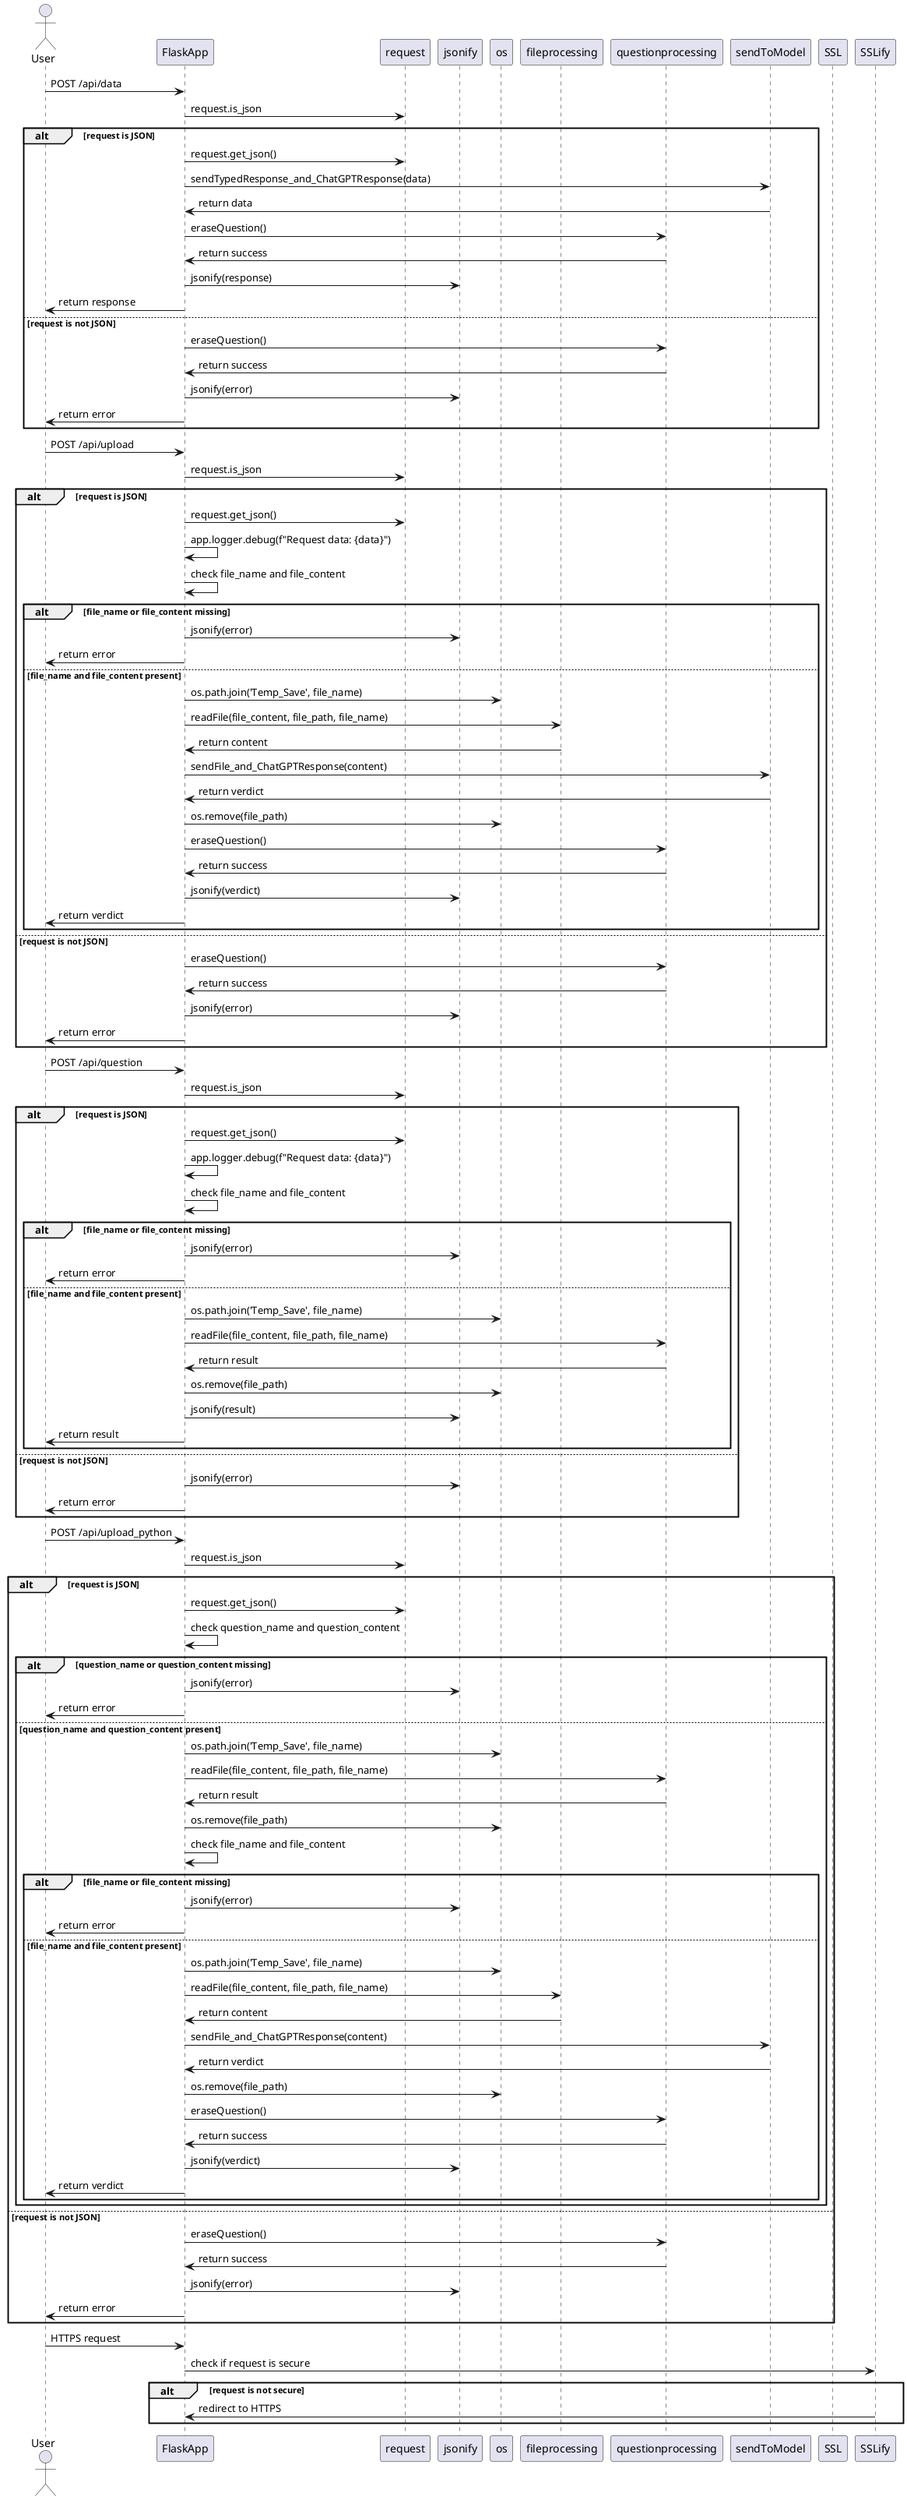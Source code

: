 @startuml
actor User
participant FlaskApp
participant request
participant jsonify
participant os
participant fileprocessing
participant questionprocessing
participant sendToModel
participant SSL
participant SSLify

User -> FlaskApp: POST /api/data
FlaskApp -> request: request.is_json
alt request is JSON
    FlaskApp -> request: request.get_json()
    FlaskApp -> sendToModel: sendTypedResponse_and_ChatGPTResponse(data)
    sendToModel -> FlaskApp: return data
    FlaskApp -> questionprocessing: eraseQuestion()
    questionprocessing -> FlaskApp: return success
    FlaskApp -> jsonify: jsonify(response)
    FlaskApp -> User: return response
else request is not JSON
    FlaskApp -> questionprocessing: eraseQuestion()
    questionprocessing -> FlaskApp: return success
    FlaskApp -> jsonify: jsonify(error)
    FlaskApp -> User: return error
end

User -> FlaskApp: POST /api/upload
FlaskApp -> request: request.is_json
alt request is JSON
    FlaskApp -> request: request.get_json()
    FlaskApp -> FlaskApp: app.logger.debug(f"Request data: {data}")
    FlaskApp -> FlaskApp: check file_name and file_content
    alt file_name or file_content missing
        FlaskApp -> jsonify: jsonify(error)
        FlaskApp -> User: return error
    else file_name and file_content present
        FlaskApp -> os: os.path.join('Temp_Save', file_name)
        FlaskApp -> fileprocessing: readFile(file_content, file_path, file_name)
        fileprocessing -> FlaskApp: return content
        FlaskApp -> sendToModel: sendFile_and_ChatGPTResponse(content)
        sendToModel -> FlaskApp: return verdict
        FlaskApp -> os: os.remove(file_path)
        FlaskApp -> questionprocessing: eraseQuestion()
        questionprocessing -> FlaskApp: return success
        FlaskApp -> jsonify: jsonify(verdict)
        FlaskApp -> User: return verdict
    end
else request is not JSON
    FlaskApp -> questionprocessing: eraseQuestion()
    questionprocessing -> FlaskApp: return success
    FlaskApp -> jsonify: jsonify(error)
    FlaskApp -> User: return error
end

User -> FlaskApp: POST /api/question
FlaskApp -> request: request.is_json
alt request is JSON
    FlaskApp -> request: request.get_json()
    FlaskApp -> FlaskApp: app.logger.debug(f"Request data: {data}")
    FlaskApp -> FlaskApp: check file_name and file_content
    alt file_name or file_content missing
        FlaskApp -> jsonify: jsonify(error)
        FlaskApp -> User: return error
    else file_name and file_content present
        FlaskApp -> os: os.path.join('Temp_Save', file_name)
        FlaskApp -> questionprocessing: readFile(file_content, file_path, file_name)
        questionprocessing -> FlaskApp: return result
        FlaskApp -> os: os.remove(file_path)
        FlaskApp -> jsonify: jsonify(result)
        FlaskApp -> User: return result
    end
else request is not JSON
    FlaskApp -> jsonify: jsonify(error)
    FlaskApp -> User: return error
end

User -> FlaskApp: POST /api/upload_python
FlaskApp -> request: request.is_json
alt request is JSON
    FlaskApp -> request: request.get_json()
    FlaskApp -> FlaskApp: check question_name and question_content
    alt question_name or question_content missing
        FlaskApp -> jsonify: jsonify(error)
        FlaskApp -> User: return error
    else question_name and question_content present
        FlaskApp -> os: os.path.join('Temp_Save', file_name)
        FlaskApp -> questionprocessing: readFile(file_content, file_path, file_name)
        questionprocessing -> FlaskApp: return result
        FlaskApp -> os: os.remove(file_path)
        FlaskApp -> FlaskApp: check file_name and file_content
        alt file_name or file_content missing
            FlaskApp -> jsonify: jsonify(error)
            FlaskApp -> User: return error
        else file_name and file_content present
            FlaskApp -> os: os.path.join('Temp_Save', file_name)
            FlaskApp -> fileprocessing: readFile(file_content, file_path, file_name)
            fileprocessing -> FlaskApp: return content
            FlaskApp -> sendToModel: sendFile_and_ChatGPTResponse(content)
            sendToModel -> FlaskApp: return verdict
            FlaskApp -> os: os.remove(file_path)
            FlaskApp -> questionprocessing: eraseQuestion()
            questionprocessing -> FlaskApp: return success
            FlaskApp -> jsonify: jsonify(verdict)
            FlaskApp -> User: return verdict
        end
    end
else request is not JSON
    FlaskApp -> questionprocessing: eraseQuestion()
    questionprocessing -> FlaskApp: return success
    FlaskApp -> jsonify: jsonify(error)
    FlaskApp -> User: return error
end

User -> FlaskApp: HTTPS request
FlaskApp -> SSLify: check if request is secure
alt request is not secure
    SSLify -> FlaskApp: redirect to HTTPS
end

@enduml
